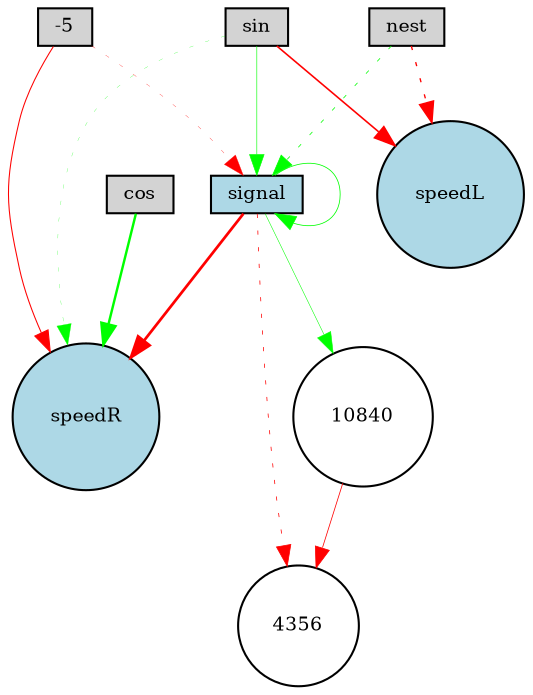 digraph {
	node [fontsize=9 height=0.2 shape=circle width=0.2]
	cos [fillcolor=lightgray shape=box style=filled]
	sin [fillcolor=lightgray shape=box style=filled]
	nest [fillcolor=lightgray shape=box style=filled]
	signal [fillcolor=lightgray shape=box style=filled]
	-5 [fillcolor=lightgray shape=box style=filled]
	speedL [fillcolor=lightblue style=filled]
	speedR [fillcolor=lightblue style=filled]
	signal [fillcolor=lightblue style=filled]
	10840 [fillcolor=white style=filled]
	4356 [fillcolor=white style=filled]
	sin -> speedR [color=green penwidth=0.1190293501568952 style=dotted]
	-5 -> speedR [color=red penwidth=0.5065383669060148 style=solid]
	sin -> speedL [color=red penwidth=0.7712233212984257 style=solid]
	sin -> signal [color=green penwidth=0.2945041279356887 style=solid]
	cos -> speedR [color=green penwidth=1.1683372511765695 style=solid]
	nest -> speedL [color=red penwidth=0.6452517881550495 style=dotted]
	10840 -> 4356 [color=red penwidth=0.37484328753568275 style=solid]
	signal -> signal [color=green penwidth=0.3764847842649094 style=solid]
	signal -> speedR [color=red penwidth=1.3108155019167278 style=solid]
	signal -> 10840 [color=green penwidth=0.25995896218775805 style=solid]
	nest -> signal [color=green penwidth=0.3597046668441899 style=dotted]
	-5 -> signal [color=red penwidth=0.14114579849138476 style=dotted]
	signal -> 4356 [color=red penwidth=0.3623023900167728 style=dotted]
}
